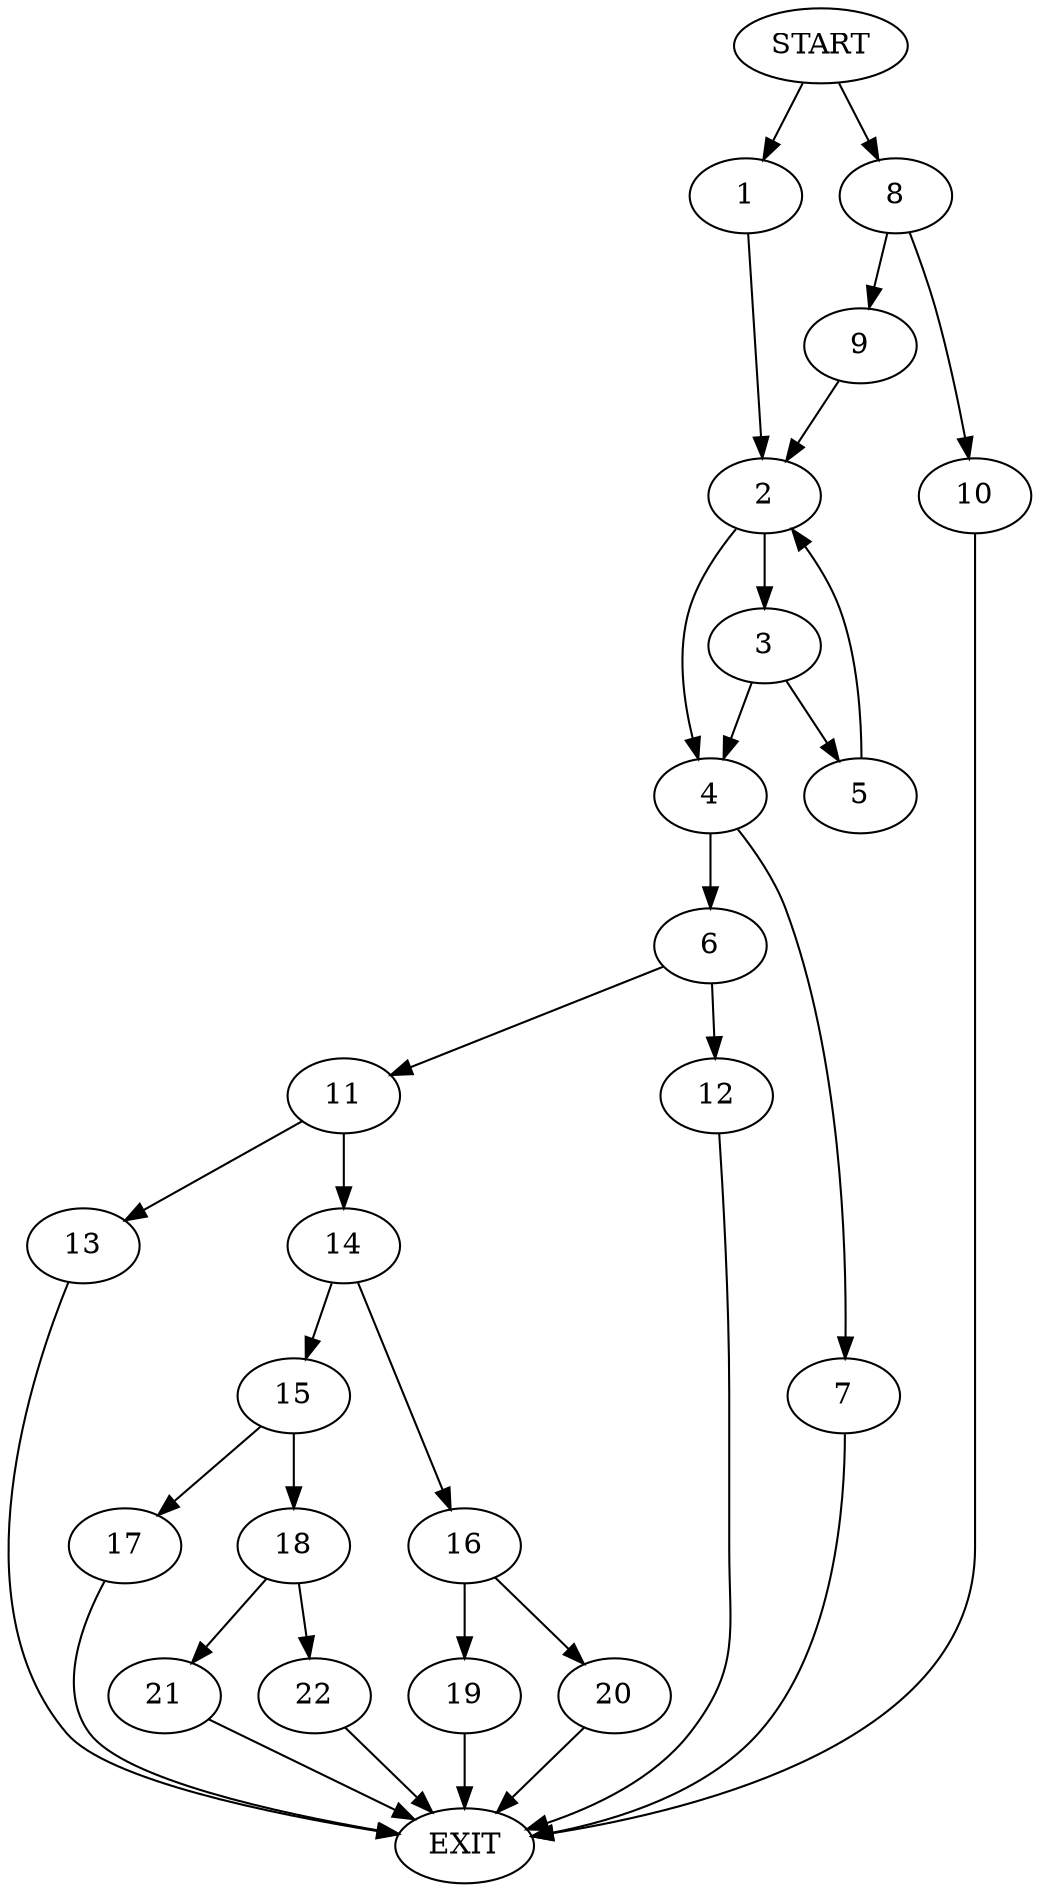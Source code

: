 digraph {
0 [label="START"]
23 [label="EXIT"]
0 -> 1
1 -> 2
2 -> 3
2 -> 4
3 -> 4
3 -> 5
4 -> 6
4 -> 7
5 -> 2
0 -> 8
8 -> 9
8 -> 10
10 -> 23
9 -> 2
6 -> 11
6 -> 12
7 -> 23
12 -> 23
11 -> 13
11 -> 14
14 -> 15
14 -> 16
13 -> 23
15 -> 17
15 -> 18
16 -> 19
16 -> 20
18 -> 21
18 -> 22
17 -> 23
21 -> 23
22 -> 23
19 -> 23
20 -> 23
}

